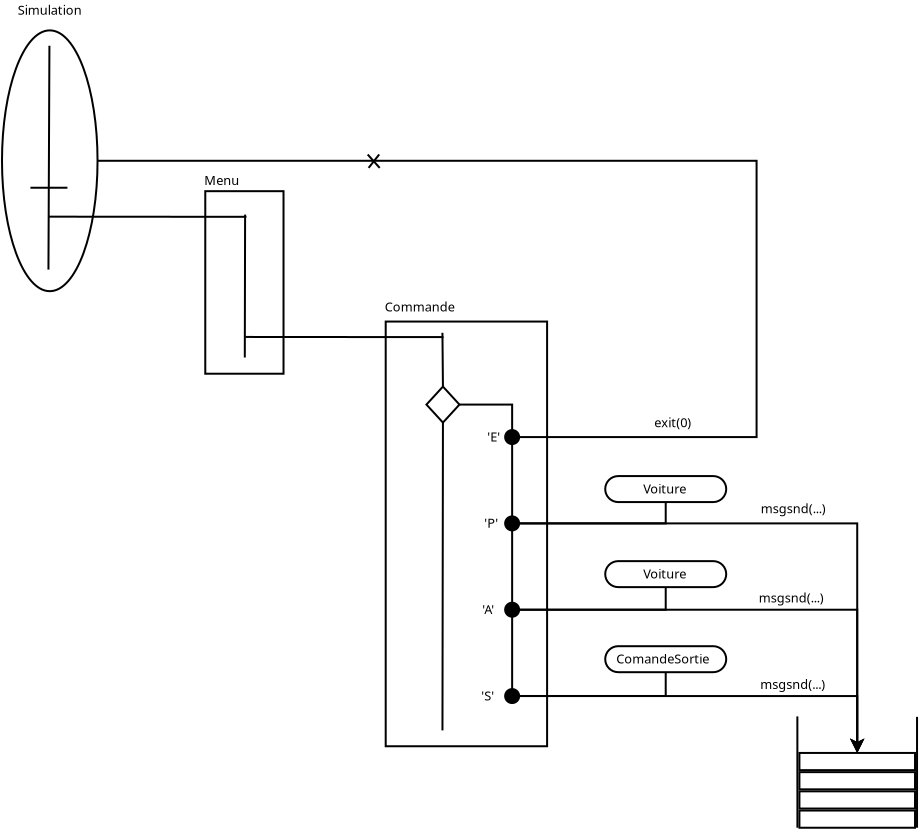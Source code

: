 <?xml version="1.0" encoding="UTF-8"?>
<dia:diagram xmlns:dia="http://www.lysator.liu.se/~alla/dia/">
  <dia:layer name="Arrière-plan" visible="true" active="true">
    <dia:object type="Standard - Box" version="0" id="O0">
      <dia:attribute name="obj_pos">
        <dia:point val="38.764,21.491"/>
      </dia:attribute>
      <dia:attribute name="obj_bb">
        <dia:rectangle val="38.714,21.442;46.885,42.777"/>
      </dia:attribute>
      <dia:attribute name="elem_corner">
        <dia:point val="38.764,21.491"/>
      </dia:attribute>
      <dia:attribute name="elem_width">
        <dia:real val="8.07"/>
      </dia:attribute>
      <dia:attribute name="elem_height">
        <dia:real val="21.235"/>
      </dia:attribute>
      <dia:attribute name="show_background">
        <dia:boolean val="true"/>
      </dia:attribute>
    </dia:object>
    <dia:object type="Standard - Box" version="0" id="O1">
      <dia:attribute name="obj_pos">
        <dia:point val="29.743,14.972"/>
      </dia:attribute>
      <dia:attribute name="obj_bb">
        <dia:rectangle val="29.693,14.922;33.705,24.149"/>
      </dia:attribute>
      <dia:attribute name="elem_corner">
        <dia:point val="29.743,14.972"/>
      </dia:attribute>
      <dia:attribute name="elem_width">
        <dia:real val="3.912"/>
      </dia:attribute>
      <dia:attribute name="elem_height">
        <dia:real val="9.127"/>
      </dia:attribute>
      <dia:attribute name="show_background">
        <dia:boolean val="true"/>
      </dia:attribute>
    </dia:object>
    <dia:object type="Standard - Ellipse" version="0" id="O2">
      <dia:attribute name="obj_pos">
        <dia:point val="19.579,6.932"/>
      </dia:attribute>
      <dia:attribute name="obj_bb">
        <dia:rectangle val="19.529,6.882;24.406,20.022"/>
      </dia:attribute>
      <dia:attribute name="elem_corner">
        <dia:point val="19.579,6.932"/>
      </dia:attribute>
      <dia:attribute name="elem_width">
        <dia:real val="4.777"/>
      </dia:attribute>
      <dia:attribute name="elem_height">
        <dia:real val="13.04"/>
      </dia:attribute>
    </dia:object>
    <dia:object type="Standard - Text" version="1" id="O3">
      <dia:attribute name="obj_pos">
        <dia:point val="21.968,6.148"/>
      </dia:attribute>
      <dia:attribute name="obj_bb">
        <dia:rectangle val="20.264,5.553;23.671,6.301"/>
      </dia:attribute>
      <dia:attribute name="text">
        <dia:composite type="text">
          <dia:attribute name="string">
            <dia:string>#Simulation#</dia:string>
          </dia:attribute>
          <dia:attribute name="font">
            <dia:font family="sans" style="0" name="Helvetica"/>
          </dia:attribute>
          <dia:attribute name="height">
            <dia:real val="0.8"/>
          </dia:attribute>
          <dia:attribute name="pos">
            <dia:point val="21.968,6.148"/>
          </dia:attribute>
          <dia:attribute name="color">
            <dia:color val="#000000"/>
          </dia:attribute>
          <dia:attribute name="alignment">
            <dia:enum val="1"/>
          </dia:attribute>
        </dia:composite>
      </dia:attribute>
      <dia:attribute name="valign">
        <dia:enum val="3"/>
      </dia:attribute>
    </dia:object>
    <dia:object type="Standard - Line" version="0" id="O4">
      <dia:attribute name="obj_pos">
        <dia:point val="21.95,7.7"/>
      </dia:attribute>
      <dia:attribute name="obj_bb">
        <dia:rectangle val="21.851,7.65;22.0,18.942"/>
      </dia:attribute>
      <dia:attribute name="conn_endpoints">
        <dia:point val="21.95,7.7"/>
        <dia:point val="21.901,18.892"/>
      </dia:attribute>
      <dia:attribute name="numcp">
        <dia:int val="1"/>
      </dia:attribute>
    </dia:object>
    <dia:object type="Standard - Line" version="0" id="O5">
      <dia:attribute name="obj_pos">
        <dia:point val="21,14.8"/>
      </dia:attribute>
      <dia:attribute name="obj_bb">
        <dia:rectangle val="20.95,14.75;22.9,14.85"/>
      </dia:attribute>
      <dia:attribute name="conn_endpoints">
        <dia:point val="21,14.8"/>
        <dia:point val="22.85,14.8"/>
      </dia:attribute>
      <dia:attribute name="numcp">
        <dia:int val="1"/>
      </dia:attribute>
    </dia:object>
    <dia:object type="Standard - Line" version="0" id="O6">
      <dia:attribute name="obj_pos">
        <dia:point val="21.886,16.247"/>
      </dia:attribute>
      <dia:attribute name="obj_bb">
        <dia:rectangle val="21.836,16.197;31.851,16.304"/>
      </dia:attribute>
      <dia:attribute name="conn_endpoints">
        <dia:point val="21.886,16.247"/>
        <dia:point val="31.801,16.254"/>
      </dia:attribute>
      <dia:attribute name="numcp">
        <dia:int val="1"/>
      </dia:attribute>
    </dia:object>
    <dia:object type="Standard - Line" version="0" id="O7">
      <dia:attribute name="obj_pos">
        <dia:point val="31.734,16.143"/>
      </dia:attribute>
      <dia:attribute name="obj_bb">
        <dia:rectangle val="31.669,16.093;31.784,23.34"/>
      </dia:attribute>
      <dia:attribute name="conn_endpoints">
        <dia:point val="31.734,16.143"/>
        <dia:point val="31.719,23.29"/>
      </dia:attribute>
      <dia:attribute name="numcp">
        <dia:int val="1"/>
      </dia:attribute>
    </dia:object>
    <dia:object type="Standard - Text" version="1" id="O8">
      <dia:attribute name="obj_pos">
        <dia:point val="29.693,14.667"/>
      </dia:attribute>
      <dia:attribute name="obj_bb">
        <dia:rectangle val="29.693,14.072;31.45,14.82"/>
      </dia:attribute>
      <dia:attribute name="text">
        <dia:composite type="text">
          <dia:attribute name="string">
            <dia:string>#Menu#</dia:string>
          </dia:attribute>
          <dia:attribute name="font">
            <dia:font family="sans" style="0" name="Helvetica"/>
          </dia:attribute>
          <dia:attribute name="height">
            <dia:real val="0.8"/>
          </dia:attribute>
          <dia:attribute name="pos">
            <dia:point val="29.693,14.667"/>
          </dia:attribute>
          <dia:attribute name="color">
            <dia:color val="#000000"/>
          </dia:attribute>
          <dia:attribute name="alignment">
            <dia:enum val="0"/>
          </dia:attribute>
        </dia:composite>
      </dia:attribute>
      <dia:attribute name="valign">
        <dia:enum val="3"/>
      </dia:attribute>
    </dia:object>
    <dia:object type="Standard - Line" version="0" id="O9">
      <dia:attribute name="obj_pos">
        <dia:point val="31.74,22.261"/>
      </dia:attribute>
      <dia:attribute name="obj_bb">
        <dia:rectangle val="31.69,22.211;41.705,22.318"/>
      </dia:attribute>
      <dia:attribute name="conn_endpoints">
        <dia:point val="31.74,22.261"/>
        <dia:point val="41.655,22.268"/>
      </dia:attribute>
      <dia:attribute name="numcp">
        <dia:int val="1"/>
      </dia:attribute>
    </dia:object>
    <dia:object type="Standard - ZigZagLine" version="1" id="O10">
      <dia:attribute name="obj_pos">
        <dia:point val="45.436,27.267"/>
      </dia:attribute>
      <dia:attribute name="obj_bb">
        <dia:rectangle val="24.306,13.402;57.358,27.317"/>
      </dia:attribute>
      <dia:attribute name="orth_points">
        <dia:point val="45.436,27.267"/>
        <dia:point val="57.308,27.267"/>
        <dia:point val="57.308,13.452"/>
        <dia:point val="24.356,13.452"/>
      </dia:attribute>
      <dia:attribute name="orth_orient">
        <dia:enum val="0"/>
        <dia:enum val="1"/>
        <dia:enum val="0"/>
      </dia:attribute>
      <dia:attribute name="autorouting">
        <dia:boolean val="false"/>
      </dia:attribute>
      <dia:connections>
        <dia:connection handle="0" to="O36" connection="3"/>
        <dia:connection handle="1" to="O2" connection="4"/>
      </dia:connections>
    </dia:object>
    <dia:object type="Standard - Line" version="0" id="O11">
      <dia:attribute name="obj_pos">
        <dia:point val="37.909,13.807"/>
      </dia:attribute>
      <dia:attribute name="obj_bb">
        <dia:rectangle val="37.839,13.066;38.51,13.878"/>
      </dia:attribute>
      <dia:attribute name="conn_endpoints">
        <dia:point val="37.909,13.807"/>
        <dia:point val="38.439,13.136"/>
      </dia:attribute>
      <dia:attribute name="numcp">
        <dia:int val="1"/>
      </dia:attribute>
    </dia:object>
    <dia:object type="Standard - Line" version="0" id="O12">
      <dia:attribute name="obj_pos">
        <dia:point val="38.464,13.809"/>
      </dia:attribute>
      <dia:attribute name="obj_bb">
        <dia:rectangle val="37.793,13.067;38.535,13.88"/>
      </dia:attribute>
      <dia:attribute name="conn_endpoints">
        <dia:point val="38.464,13.809"/>
        <dia:point val="37.863,13.138"/>
      </dia:attribute>
      <dia:attribute name="numcp">
        <dia:int val="1"/>
      </dia:attribute>
    </dia:object>
    <dia:object type="Standard - Text" version="1" id="O13">
      <dia:attribute name="obj_pos">
        <dia:point val="38.714,20.982"/>
      </dia:attribute>
      <dia:attribute name="obj_bb">
        <dia:rectangle val="38.714,20.387;42.399,21.135"/>
      </dia:attribute>
      <dia:attribute name="text">
        <dia:composite type="text">
          <dia:attribute name="string">
            <dia:string>#Commande#</dia:string>
          </dia:attribute>
          <dia:attribute name="font">
            <dia:font family="sans" style="0" name="Helvetica"/>
          </dia:attribute>
          <dia:attribute name="height">
            <dia:real val="0.8"/>
          </dia:attribute>
          <dia:attribute name="pos">
            <dia:point val="38.714,20.982"/>
          </dia:attribute>
          <dia:attribute name="color">
            <dia:color val="#000000"/>
          </dia:attribute>
          <dia:attribute name="alignment">
            <dia:enum val="0"/>
          </dia:attribute>
        </dia:composite>
      </dia:attribute>
      <dia:attribute name="valign">
        <dia:enum val="3"/>
      </dia:attribute>
    </dia:object>
    <dia:group>
      <dia:object type="Standard - Line" version="0" id="O14">
        <dia:attribute name="obj_pos">
          <dia:point val="59.347,41.233"/>
        </dia:attribute>
        <dia:attribute name="obj_bb">
          <dia:rectangle val="59.297,41.183;59.4,46.85"/>
        </dia:attribute>
        <dia:attribute name="conn_endpoints">
          <dia:point val="59.347,41.233"/>
          <dia:point val="59.35,46.8"/>
        </dia:attribute>
        <dia:attribute name="numcp">
          <dia:int val="1"/>
        </dia:attribute>
      </dia:object>
      <dia:object type="Standard - Line" version="0" id="O15">
        <dia:attribute name="obj_pos">
          <dia:point val="65.331,41.256"/>
        </dia:attribute>
        <dia:attribute name="obj_bb">
          <dia:rectangle val="65.28,41.206;65.381,46.85"/>
        </dia:attribute>
        <dia:attribute name="conn_endpoints">
          <dia:point val="65.331,41.256"/>
          <dia:point val="65.33,46.8"/>
        </dia:attribute>
        <dia:attribute name="numcp">
          <dia:int val="1"/>
        </dia:attribute>
      </dia:object>
      <dia:group>
        <dia:object type="Standard - Box" version="0" id="O16">
          <dia:attribute name="obj_pos">
            <dia:point val="59.45,43.06"/>
          </dia:attribute>
          <dia:attribute name="obj_bb">
            <dia:rectangle val="59.4,43.01;65.28,43.97"/>
          </dia:attribute>
          <dia:attribute name="elem_corner">
            <dia:point val="59.45,43.06"/>
          </dia:attribute>
          <dia:attribute name="elem_width">
            <dia:real val="5.78"/>
          </dia:attribute>
          <dia:attribute name="elem_height">
            <dia:real val="0.86"/>
          </dia:attribute>
          <dia:attribute name="show_background">
            <dia:boolean val="true"/>
          </dia:attribute>
        </dia:object>
        <dia:object type="Standard - Box" version="0" id="O17">
          <dia:attribute name="obj_pos">
            <dia:point val="59.45,44.02"/>
          </dia:attribute>
          <dia:attribute name="obj_bb">
            <dia:rectangle val="59.4,43.97;65.28,44.93"/>
          </dia:attribute>
          <dia:attribute name="elem_corner">
            <dia:point val="59.45,44.02"/>
          </dia:attribute>
          <dia:attribute name="elem_width">
            <dia:real val="5.78"/>
          </dia:attribute>
          <dia:attribute name="elem_height">
            <dia:real val="0.86"/>
          </dia:attribute>
          <dia:attribute name="show_background">
            <dia:boolean val="true"/>
          </dia:attribute>
        </dia:object>
        <dia:object type="Standard - Box" version="0" id="O18">
          <dia:attribute name="obj_pos">
            <dia:point val="59.45,44.98"/>
          </dia:attribute>
          <dia:attribute name="obj_bb">
            <dia:rectangle val="59.4,44.93;65.28,45.89"/>
          </dia:attribute>
          <dia:attribute name="elem_corner">
            <dia:point val="59.45,44.98"/>
          </dia:attribute>
          <dia:attribute name="elem_width">
            <dia:real val="5.78"/>
          </dia:attribute>
          <dia:attribute name="elem_height">
            <dia:real val="0.86"/>
          </dia:attribute>
          <dia:attribute name="show_background">
            <dia:boolean val="true"/>
          </dia:attribute>
        </dia:object>
        <dia:object type="Standard - Box" version="0" id="O19">
          <dia:attribute name="obj_pos">
            <dia:point val="59.45,45.94"/>
          </dia:attribute>
          <dia:attribute name="obj_bb">
            <dia:rectangle val="59.4,45.89;65.28,46.85"/>
          </dia:attribute>
          <dia:attribute name="elem_corner">
            <dia:point val="59.45,45.94"/>
          </dia:attribute>
          <dia:attribute name="elem_width">
            <dia:real val="5.78"/>
          </dia:attribute>
          <dia:attribute name="elem_height">
            <dia:real val="0.86"/>
          </dia:attribute>
          <dia:attribute name="show_background">
            <dia:boolean val="true"/>
          </dia:attribute>
        </dia:object>
      </dia:group>
    </dia:group>
    <dia:object type="Geometric - Diamond" version="1" id="O20">
      <dia:attribute name="obj_pos">
        <dia:point val="40.801,24.742"/>
      </dia:attribute>
      <dia:attribute name="obj_bb">
        <dia:rectangle val="40.733,24.668;42.519,26.616"/>
      </dia:attribute>
      <dia:attribute name="meta">
        <dia:composite type="dict"/>
      </dia:attribute>
      <dia:attribute name="elem_corner">
        <dia:point val="40.801,24.742"/>
      </dia:attribute>
      <dia:attribute name="elem_width">
        <dia:real val="1.65"/>
      </dia:attribute>
      <dia:attribute name="elem_height">
        <dia:real val="1.8"/>
      </dia:attribute>
      <dia:attribute name="line_width">
        <dia:real val="0.1"/>
      </dia:attribute>
      <dia:attribute name="line_colour">
        <dia:color val="#000000"/>
      </dia:attribute>
      <dia:attribute name="fill_colour">
        <dia:color val="#ffffff"/>
      </dia:attribute>
      <dia:attribute name="show_background">
        <dia:boolean val="true"/>
      </dia:attribute>
      <dia:attribute name="line_style">
        <dia:enum val="0"/>
        <dia:real val="1"/>
      </dia:attribute>
      <dia:attribute name="flip_horizontal">
        <dia:boolean val="false"/>
      </dia:attribute>
      <dia:attribute name="flip_vertical">
        <dia:boolean val="false"/>
      </dia:attribute>
      <dia:attribute name="subscale">
        <dia:real val="1"/>
      </dia:attribute>
    </dia:object>
    <dia:object type="Standard - Line" version="0" id="O21">
      <dia:attribute name="obj_pos">
        <dia:point val="41.626,24.742"/>
      </dia:attribute>
      <dia:attribute name="obj_bb">
        <dia:rectangle val="41.551,22.004;41.677,24.792"/>
      </dia:attribute>
      <dia:attribute name="conn_endpoints">
        <dia:point val="41.626,24.742"/>
        <dia:point val="41.601,22.054"/>
      </dia:attribute>
      <dia:attribute name="numcp">
        <dia:int val="1"/>
      </dia:attribute>
      <dia:connections>
        <dia:connection handle="0" to="O20" connection="5"/>
      </dia:connections>
    </dia:object>
    <dia:object type="Standard - Line" version="0" id="O22">
      <dia:attribute name="obj_pos">
        <dia:point val="41.602,41.932"/>
      </dia:attribute>
      <dia:attribute name="obj_bb">
        <dia:rectangle val="41.552,26.492;41.676,41.982"/>
      </dia:attribute>
      <dia:attribute name="conn_endpoints">
        <dia:point val="41.602,41.932"/>
        <dia:point val="41.626,26.542"/>
      </dia:attribute>
      <dia:attribute name="numcp">
        <dia:int val="1"/>
      </dia:attribute>
      <dia:connections>
        <dia:connection handle="1" to="O20" connection="6"/>
      </dia:connections>
    </dia:object>
    <dia:object type="Standard - ZigZagLine" version="1" id="O23">
      <dia:attribute name="obj_pos">
        <dia:point val="42.451,25.642"/>
      </dia:attribute>
      <dia:attribute name="obj_bb">
        <dia:rectangle val="42.401,25.592;45.136,26.967"/>
      </dia:attribute>
      <dia:attribute name="orth_points">
        <dia:point val="42.451,25.642"/>
        <dia:point val="45.086,25.642"/>
        <dia:point val="45.086,26.917"/>
        <dia:point val="45.086,26.917"/>
      </dia:attribute>
      <dia:attribute name="orth_orient">
        <dia:enum val="0"/>
        <dia:enum val="1"/>
        <dia:enum val="0"/>
      </dia:attribute>
      <dia:attribute name="autorouting">
        <dia:boolean val="false"/>
      </dia:attribute>
      <dia:connections>
        <dia:connection handle="0" to="O20" connection="7"/>
      </dia:connections>
    </dia:object>
    <dia:object type="Standard - Line" version="0" id="O24">
      <dia:attribute name="obj_pos">
        <dia:point val="45.086,31.233"/>
      </dia:attribute>
      <dia:attribute name="obj_bb">
        <dia:rectangle val="45.036,27.567;45.136,31.283"/>
      </dia:attribute>
      <dia:attribute name="conn_endpoints">
        <dia:point val="45.086,31.233"/>
        <dia:point val="45.086,27.617"/>
      </dia:attribute>
      <dia:attribute name="numcp">
        <dia:int val="1"/>
      </dia:attribute>
    </dia:object>
    <dia:object type="Standard - Line" version="0" id="O25">
      <dia:attribute name="obj_pos">
        <dia:point val="45.086,35.549"/>
      </dia:attribute>
      <dia:attribute name="obj_bb">
        <dia:rectangle val="45.036,31.883;45.136,35.599"/>
      </dia:attribute>
      <dia:attribute name="conn_endpoints">
        <dia:point val="45.086,35.549"/>
        <dia:point val="45.086,31.933"/>
      </dia:attribute>
      <dia:attribute name="numcp">
        <dia:int val="1"/>
      </dia:attribute>
    </dia:object>
    <dia:object type="Standard - Line" version="0" id="O26">
      <dia:attribute name="obj_pos">
        <dia:point val="45.086,39.866"/>
      </dia:attribute>
      <dia:attribute name="obj_bb">
        <dia:rectangle val="45.036,36.199;45.136,39.916"/>
      </dia:attribute>
      <dia:attribute name="conn_endpoints">
        <dia:point val="45.086,39.866"/>
        <dia:point val="45.086,36.249"/>
      </dia:attribute>
      <dia:attribute name="numcp">
        <dia:int val="1"/>
      </dia:attribute>
    </dia:object>
    <dia:object type="Standard - ZigZagLine" version="1" id="O27">
      <dia:attribute name="obj_pos">
        <dia:point val="45.436,31.583"/>
      </dia:attribute>
      <dia:attribute name="obj_bb">
        <dia:rectangle val="45.386,31.533;62.702,43.172"/>
      </dia:attribute>
      <dia:attribute name="orth_points">
        <dia:point val="45.436,31.583"/>
        <dia:point val="62.34,31.583"/>
        <dia:point val="62.34,43.06"/>
      </dia:attribute>
      <dia:attribute name="orth_orient">
        <dia:enum val="0"/>
        <dia:enum val="1"/>
      </dia:attribute>
      <dia:attribute name="autorouting">
        <dia:boolean val="true"/>
      </dia:attribute>
      <dia:attribute name="end_arrow">
        <dia:enum val="22"/>
      </dia:attribute>
      <dia:attribute name="end_arrow_length">
        <dia:real val="0.5"/>
      </dia:attribute>
      <dia:attribute name="end_arrow_width">
        <dia:real val="0.5"/>
      </dia:attribute>
    </dia:object>
    <dia:object type="Standard - ZigZagLine" version="1" id="O28">
      <dia:attribute name="obj_pos">
        <dia:point val="45.436,35.899"/>
      </dia:attribute>
      <dia:attribute name="obj_bb">
        <dia:rectangle val="45.386,35.849;62.702,43.172"/>
      </dia:attribute>
      <dia:attribute name="orth_points">
        <dia:point val="45.436,35.899"/>
        <dia:point val="62.34,35.899"/>
        <dia:point val="62.34,43.06"/>
      </dia:attribute>
      <dia:attribute name="orth_orient">
        <dia:enum val="0"/>
        <dia:enum val="1"/>
      </dia:attribute>
      <dia:attribute name="autorouting">
        <dia:boolean val="true"/>
      </dia:attribute>
      <dia:attribute name="end_arrow">
        <dia:enum val="22"/>
      </dia:attribute>
      <dia:attribute name="end_arrow_length">
        <dia:real val="0.5"/>
      </dia:attribute>
      <dia:attribute name="end_arrow_width">
        <dia:real val="0.5"/>
      </dia:attribute>
    </dia:object>
    <dia:object type="Standard - ZigZagLine" version="1" id="O29">
      <dia:attribute name="obj_pos">
        <dia:point val="45.436,40.216"/>
      </dia:attribute>
      <dia:attribute name="obj_bb">
        <dia:rectangle val="45.386,40.166;62.702,43.172"/>
      </dia:attribute>
      <dia:attribute name="orth_points">
        <dia:point val="45.436,40.216"/>
        <dia:point val="62.34,40.216"/>
        <dia:point val="62.34,43.06"/>
      </dia:attribute>
      <dia:attribute name="orth_orient">
        <dia:enum val="0"/>
        <dia:enum val="1"/>
      </dia:attribute>
      <dia:attribute name="autorouting">
        <dia:boolean val="true"/>
      </dia:attribute>
      <dia:attribute name="end_arrow">
        <dia:enum val="22"/>
      </dia:attribute>
      <dia:attribute name="end_arrow_length">
        <dia:real val="0.5"/>
      </dia:attribute>
      <dia:attribute name="end_arrow_width">
        <dia:real val="0.5"/>
      </dia:attribute>
    </dia:object>
    <dia:object type="Standard - Box" version="0" id="O30">
      <dia:attribute name="obj_pos">
        <dia:point val="49.74,29.217"/>
      </dia:attribute>
      <dia:attribute name="obj_bb">
        <dia:rectangle val="49.69,29.167;55.84,30.567"/>
      </dia:attribute>
      <dia:attribute name="elem_corner">
        <dia:point val="49.74,29.217"/>
      </dia:attribute>
      <dia:attribute name="elem_width">
        <dia:real val="6.05"/>
      </dia:attribute>
      <dia:attribute name="elem_height">
        <dia:real val="1.3"/>
      </dia:attribute>
      <dia:attribute name="border_width">
        <dia:real val="0.1"/>
      </dia:attribute>
      <dia:attribute name="show_background">
        <dia:boolean val="true"/>
      </dia:attribute>
      <dia:attribute name="corner_radius">
        <dia:real val="5"/>
      </dia:attribute>
    </dia:object>
    <dia:object type="Standard - Box" version="0" id="O31">
      <dia:attribute name="obj_pos">
        <dia:point val="49.74,33.469"/>
      </dia:attribute>
      <dia:attribute name="obj_bb">
        <dia:rectangle val="49.69,33.419;55.84,34.819"/>
      </dia:attribute>
      <dia:attribute name="elem_corner">
        <dia:point val="49.74,33.469"/>
      </dia:attribute>
      <dia:attribute name="elem_width">
        <dia:real val="6.05"/>
      </dia:attribute>
      <dia:attribute name="elem_height">
        <dia:real val="1.3"/>
      </dia:attribute>
      <dia:attribute name="border_width">
        <dia:real val="0.1"/>
      </dia:attribute>
      <dia:attribute name="show_background">
        <dia:boolean val="true"/>
      </dia:attribute>
      <dia:attribute name="corner_radius">
        <dia:real val="5"/>
      </dia:attribute>
    </dia:object>
    <dia:object type="Standard - Box" version="0" id="O32">
      <dia:attribute name="obj_pos">
        <dia:point val="49.74,37.722"/>
      </dia:attribute>
      <dia:attribute name="obj_bb">
        <dia:rectangle val="49.69,37.672;55.84,39.072"/>
      </dia:attribute>
      <dia:attribute name="elem_corner">
        <dia:point val="49.74,37.722"/>
      </dia:attribute>
      <dia:attribute name="elem_width">
        <dia:real val="6.05"/>
      </dia:attribute>
      <dia:attribute name="elem_height">
        <dia:real val="1.3"/>
      </dia:attribute>
      <dia:attribute name="border_width">
        <dia:real val="0.1"/>
      </dia:attribute>
      <dia:attribute name="show_background">
        <dia:boolean val="true"/>
      </dia:attribute>
      <dia:attribute name="corner_radius">
        <dia:real val="5"/>
      </dia:attribute>
    </dia:object>
    <dia:object type="Standard - ZigZagLine" version="1" id="O33">
      <dia:attribute name="obj_pos">
        <dia:point val="45.436,40.216"/>
      </dia:attribute>
      <dia:attribute name="obj_bb">
        <dia:rectangle val="45.386,38.972;52.815,40.266"/>
      </dia:attribute>
      <dia:attribute name="orth_points">
        <dia:point val="45.436,40.216"/>
        <dia:point val="45.436,40.212"/>
        <dia:point val="52.765,40.212"/>
        <dia:point val="52.765,39.022"/>
      </dia:attribute>
      <dia:attribute name="orth_orient">
        <dia:enum val="1"/>
        <dia:enum val="0"/>
        <dia:enum val="1"/>
      </dia:attribute>
      <dia:attribute name="autorouting">
        <dia:boolean val="false"/>
      </dia:attribute>
      <dia:connections>
        <dia:connection handle="1" to="O32" connection="6"/>
      </dia:connections>
    </dia:object>
    <dia:object type="Standard - ZigZagLine" version="1" id="O34">
      <dia:attribute name="obj_pos">
        <dia:point val="45.436,35.899"/>
      </dia:attribute>
      <dia:attribute name="obj_bb">
        <dia:rectangle val="45.386,34.719;52.815,35.949"/>
      </dia:attribute>
      <dia:attribute name="orth_points">
        <dia:point val="45.436,35.899"/>
        <dia:point val="52.765,35.899"/>
        <dia:point val="52.765,34.769"/>
      </dia:attribute>
      <dia:attribute name="orth_orient">
        <dia:enum val="0"/>
        <dia:enum val="1"/>
      </dia:attribute>
      <dia:attribute name="autorouting">
        <dia:boolean val="true"/>
      </dia:attribute>
      <dia:connections>
        <dia:connection handle="1" to="O31" connection="6"/>
      </dia:connections>
    </dia:object>
    <dia:object type="Standard - ZigZagLine" version="1" id="O35">
      <dia:attribute name="obj_pos">
        <dia:point val="45.436,31.583"/>
      </dia:attribute>
      <dia:attribute name="obj_bb">
        <dia:rectangle val="45.386,30.467;52.815,31.633"/>
      </dia:attribute>
      <dia:attribute name="orth_points">
        <dia:point val="45.436,31.583"/>
        <dia:point val="52.765,31.583"/>
        <dia:point val="52.765,30.517"/>
      </dia:attribute>
      <dia:attribute name="orth_orient">
        <dia:enum val="0"/>
        <dia:enum val="1"/>
      </dia:attribute>
      <dia:attribute name="autorouting">
        <dia:boolean val="true"/>
      </dia:attribute>
      <dia:connections>
        <dia:connection handle="1" to="O30" connection="6"/>
      </dia:connections>
    </dia:object>
    <dia:group>
      <dia:object type="Geometric - Perfect Circle" version="1" id="O36">
        <dia:attribute name="obj_pos">
          <dia:point val="44.736,26.917"/>
        </dia:attribute>
        <dia:attribute name="obj_bb">
          <dia:rectangle val="44.686,26.867;45.486,27.667"/>
        </dia:attribute>
        <dia:attribute name="meta">
          <dia:composite type="dict"/>
        </dia:attribute>
        <dia:attribute name="elem_corner">
          <dia:point val="44.736,26.917"/>
        </dia:attribute>
        <dia:attribute name="elem_width">
          <dia:real val="0.7"/>
        </dia:attribute>
        <dia:attribute name="elem_height">
          <dia:real val="0.7"/>
        </dia:attribute>
        <dia:attribute name="line_width">
          <dia:real val="0.1"/>
        </dia:attribute>
        <dia:attribute name="line_colour">
          <dia:color val="#000000"/>
        </dia:attribute>
        <dia:attribute name="fill_colour">
          <dia:color val="#000000"/>
        </dia:attribute>
        <dia:attribute name="show_background">
          <dia:boolean val="true"/>
        </dia:attribute>
        <dia:attribute name="line_style">
          <dia:enum val="0"/>
          <dia:real val="1"/>
        </dia:attribute>
        <dia:attribute name="flip_horizontal">
          <dia:boolean val="false"/>
        </dia:attribute>
        <dia:attribute name="flip_vertical">
          <dia:boolean val="false"/>
        </dia:attribute>
        <dia:attribute name="subscale">
          <dia:real val="1"/>
        </dia:attribute>
      </dia:object>
      <dia:object type="Standard - Text" version="1" id="O37">
        <dia:attribute name="obj_pos">
          <dia:point val="43.839,27.488"/>
        </dia:attribute>
        <dia:attribute name="obj_bb">
          <dia:rectangle val="43.839,26.893;44.594,27.64"/>
        </dia:attribute>
        <dia:attribute name="text">
          <dia:composite type="text">
            <dia:attribute name="string">
              <dia:string>#'E'#</dia:string>
            </dia:attribute>
            <dia:attribute name="font">
              <dia:font family="sans" style="0" name="Helvetica"/>
            </dia:attribute>
            <dia:attribute name="height">
              <dia:real val="0.8"/>
            </dia:attribute>
            <dia:attribute name="pos">
              <dia:point val="43.839,27.488"/>
            </dia:attribute>
            <dia:attribute name="color">
              <dia:color val="#000000"/>
            </dia:attribute>
            <dia:attribute name="alignment">
              <dia:enum val="0"/>
            </dia:attribute>
          </dia:composite>
        </dia:attribute>
        <dia:attribute name="valign">
          <dia:enum val="3"/>
        </dia:attribute>
      </dia:object>
    </dia:group>
    <dia:group>
      <dia:object type="Geometric - Perfect Circle" version="1" id="O38">
        <dia:attribute name="obj_pos">
          <dia:point val="44.736,39.866"/>
        </dia:attribute>
        <dia:attribute name="obj_bb">
          <dia:rectangle val="44.686,39.816;45.486,40.616"/>
        </dia:attribute>
        <dia:attribute name="meta">
          <dia:composite type="dict"/>
        </dia:attribute>
        <dia:attribute name="elem_corner">
          <dia:point val="44.736,39.866"/>
        </dia:attribute>
        <dia:attribute name="elem_width">
          <dia:real val="0.7"/>
        </dia:attribute>
        <dia:attribute name="elem_height">
          <dia:real val="0.7"/>
        </dia:attribute>
        <dia:attribute name="line_width">
          <dia:real val="0.1"/>
        </dia:attribute>
        <dia:attribute name="line_colour">
          <dia:color val="#000000"/>
        </dia:attribute>
        <dia:attribute name="fill_colour">
          <dia:color val="#000000"/>
        </dia:attribute>
        <dia:attribute name="show_background">
          <dia:boolean val="true"/>
        </dia:attribute>
        <dia:attribute name="line_style">
          <dia:enum val="0"/>
          <dia:real val="1"/>
        </dia:attribute>
        <dia:attribute name="flip_horizontal">
          <dia:boolean val="false"/>
        </dia:attribute>
        <dia:attribute name="flip_vertical">
          <dia:boolean val="false"/>
        </dia:attribute>
        <dia:attribute name="subscale">
          <dia:real val="1"/>
        </dia:attribute>
      </dia:object>
      <dia:object type="Standard - Text" version="1" id="O39">
        <dia:attribute name="obj_pos">
          <dia:point val="43.539,40.437"/>
        </dia:attribute>
        <dia:attribute name="obj_bb">
          <dia:rectangle val="43.539,39.842;44.296,40.59"/>
        </dia:attribute>
        <dia:attribute name="text">
          <dia:composite type="text">
            <dia:attribute name="string">
              <dia:string>#'S'#</dia:string>
            </dia:attribute>
            <dia:attribute name="font">
              <dia:font family="sans" style="0" name="Helvetica"/>
            </dia:attribute>
            <dia:attribute name="height">
              <dia:real val="0.8"/>
            </dia:attribute>
            <dia:attribute name="pos">
              <dia:point val="43.539,40.437"/>
            </dia:attribute>
            <dia:attribute name="color">
              <dia:color val="#000000"/>
            </dia:attribute>
            <dia:attribute name="alignment">
              <dia:enum val="0"/>
            </dia:attribute>
          </dia:composite>
        </dia:attribute>
        <dia:attribute name="valign">
          <dia:enum val="3"/>
        </dia:attribute>
      </dia:object>
    </dia:group>
    <dia:group>
      <dia:object type="Geometric - Perfect Circle" version="1" id="O40">
        <dia:attribute name="obj_pos">
          <dia:point val="44.736,35.549"/>
        </dia:attribute>
        <dia:attribute name="obj_bb">
          <dia:rectangle val="44.686,35.499;45.486,36.299"/>
        </dia:attribute>
        <dia:attribute name="meta">
          <dia:composite type="dict"/>
        </dia:attribute>
        <dia:attribute name="elem_corner">
          <dia:point val="44.736,35.549"/>
        </dia:attribute>
        <dia:attribute name="elem_width">
          <dia:real val="0.7"/>
        </dia:attribute>
        <dia:attribute name="elem_height">
          <dia:real val="0.7"/>
        </dia:attribute>
        <dia:attribute name="line_width">
          <dia:real val="0.1"/>
        </dia:attribute>
        <dia:attribute name="line_colour">
          <dia:color val="#000000"/>
        </dia:attribute>
        <dia:attribute name="fill_colour">
          <dia:color val="#000000"/>
        </dia:attribute>
        <dia:attribute name="show_background">
          <dia:boolean val="true"/>
        </dia:attribute>
        <dia:attribute name="line_style">
          <dia:enum val="0"/>
          <dia:real val="1"/>
        </dia:attribute>
        <dia:attribute name="flip_horizontal">
          <dia:boolean val="false"/>
        </dia:attribute>
        <dia:attribute name="flip_vertical">
          <dia:boolean val="false"/>
        </dia:attribute>
        <dia:attribute name="subscale">
          <dia:real val="1"/>
        </dia:attribute>
      </dia:object>
      <dia:object type="Standard - Text" version="1" id="O41">
        <dia:attribute name="obj_pos">
          <dia:point val="43.589,36.121"/>
        </dia:attribute>
        <dia:attribute name="obj_bb">
          <dia:rectangle val="43.589,35.526;44.376,36.273"/>
        </dia:attribute>
        <dia:attribute name="text">
          <dia:composite type="text">
            <dia:attribute name="string">
              <dia:string>#'A'#</dia:string>
            </dia:attribute>
            <dia:attribute name="font">
              <dia:font family="sans" style="0" name="Helvetica"/>
            </dia:attribute>
            <dia:attribute name="height">
              <dia:real val="0.8"/>
            </dia:attribute>
            <dia:attribute name="pos">
              <dia:point val="43.589,36.121"/>
            </dia:attribute>
            <dia:attribute name="color">
              <dia:color val="#000000"/>
            </dia:attribute>
            <dia:attribute name="alignment">
              <dia:enum val="0"/>
            </dia:attribute>
          </dia:composite>
        </dia:attribute>
        <dia:attribute name="valign">
          <dia:enum val="3"/>
        </dia:attribute>
      </dia:object>
    </dia:group>
    <dia:group>
      <dia:object type="Geometric - Perfect Circle" version="1" id="O42">
        <dia:attribute name="obj_pos">
          <dia:point val="44.736,31.233"/>
        </dia:attribute>
        <dia:attribute name="obj_bb">
          <dia:rectangle val="44.686,31.183;45.486,31.983"/>
        </dia:attribute>
        <dia:attribute name="meta">
          <dia:composite type="dict"/>
        </dia:attribute>
        <dia:attribute name="elem_corner">
          <dia:point val="44.736,31.233"/>
        </dia:attribute>
        <dia:attribute name="elem_width">
          <dia:real val="0.7"/>
        </dia:attribute>
        <dia:attribute name="elem_height">
          <dia:real val="0.7"/>
        </dia:attribute>
        <dia:attribute name="line_width">
          <dia:real val="0.1"/>
        </dia:attribute>
        <dia:attribute name="line_colour">
          <dia:color val="#000000"/>
        </dia:attribute>
        <dia:attribute name="fill_colour">
          <dia:color val="#000000"/>
        </dia:attribute>
        <dia:attribute name="show_background">
          <dia:boolean val="true"/>
        </dia:attribute>
        <dia:attribute name="line_style">
          <dia:enum val="0"/>
          <dia:real val="1"/>
        </dia:attribute>
        <dia:attribute name="flip_horizontal">
          <dia:boolean val="false"/>
        </dia:attribute>
        <dia:attribute name="flip_vertical">
          <dia:boolean val="false"/>
        </dia:attribute>
        <dia:attribute name="subscale">
          <dia:real val="1"/>
        </dia:attribute>
      </dia:object>
      <dia:object type="Standard - Text" version="1" id="O43">
        <dia:attribute name="obj_pos">
          <dia:point val="43.689,31.804"/>
        </dia:attribute>
        <dia:attribute name="obj_bb">
          <dia:rectangle val="43.689,31.209;44.424,31.957"/>
        </dia:attribute>
        <dia:attribute name="text">
          <dia:composite type="text">
            <dia:attribute name="string">
              <dia:string>#'P'#</dia:string>
            </dia:attribute>
            <dia:attribute name="font">
              <dia:font family="sans" style="0" name="Helvetica"/>
            </dia:attribute>
            <dia:attribute name="height">
              <dia:real val="0.8"/>
            </dia:attribute>
            <dia:attribute name="pos">
              <dia:point val="43.689,31.804"/>
            </dia:attribute>
            <dia:attribute name="color">
              <dia:color val="#000000"/>
            </dia:attribute>
            <dia:attribute name="alignment">
              <dia:enum val="0"/>
            </dia:attribute>
          </dia:composite>
        </dia:attribute>
        <dia:attribute name="valign">
          <dia:enum val="3"/>
        </dia:attribute>
      </dia:object>
    </dia:group>
    <dia:object type="Standard - Text" version="1" id="O44">
      <dia:attribute name="obj_pos">
        <dia:point val="51.637,30.088"/>
      </dia:attribute>
      <dia:attribute name="obj_bb">
        <dia:rectangle val="51.637,29.493;53.892,30.241"/>
      </dia:attribute>
      <dia:attribute name="text">
        <dia:composite type="text">
          <dia:attribute name="string">
            <dia:string>#Voiture#</dia:string>
          </dia:attribute>
          <dia:attribute name="font">
            <dia:font family="sans" style="0" name="Helvetica"/>
          </dia:attribute>
          <dia:attribute name="height">
            <dia:real val="0.8"/>
          </dia:attribute>
          <dia:attribute name="pos">
            <dia:point val="51.637,30.088"/>
          </dia:attribute>
          <dia:attribute name="color">
            <dia:color val="#000000"/>
          </dia:attribute>
          <dia:attribute name="alignment">
            <dia:enum val="0"/>
          </dia:attribute>
        </dia:composite>
      </dia:attribute>
      <dia:attribute name="valign">
        <dia:enum val="3"/>
      </dia:attribute>
    </dia:object>
    <dia:object type="Standard - Text" version="1" id="O45">
      <dia:attribute name="obj_pos">
        <dia:point val="51.637,34.34"/>
      </dia:attribute>
      <dia:attribute name="obj_bb">
        <dia:rectangle val="51.637,33.745;53.892,34.493"/>
      </dia:attribute>
      <dia:attribute name="text">
        <dia:composite type="text">
          <dia:attribute name="string">
            <dia:string>#Voiture#</dia:string>
          </dia:attribute>
          <dia:attribute name="font">
            <dia:font family="sans" style="0" name="Helvetica"/>
          </dia:attribute>
          <dia:attribute name="height">
            <dia:real val="0.8"/>
          </dia:attribute>
          <dia:attribute name="pos">
            <dia:point val="51.637,34.34"/>
          </dia:attribute>
          <dia:attribute name="color">
            <dia:color val="#000000"/>
          </dia:attribute>
          <dia:attribute name="alignment">
            <dia:enum val="0"/>
          </dia:attribute>
        </dia:composite>
      </dia:attribute>
      <dia:attribute name="valign">
        <dia:enum val="3"/>
      </dia:attribute>
    </dia:object>
    <dia:object type="Standard - Text" version="1" id="O46">
      <dia:attribute name="obj_pos">
        <dia:point val="50.291,38.593"/>
      </dia:attribute>
      <dia:attribute name="obj_bb">
        <dia:rectangle val="50.291,37.998;55.239,38.745"/>
      </dia:attribute>
      <dia:attribute name="text">
        <dia:composite type="text">
          <dia:attribute name="string">
            <dia:string>#ComandeSortie#</dia:string>
          </dia:attribute>
          <dia:attribute name="font">
            <dia:font family="sans" style="0" name="Helvetica"/>
          </dia:attribute>
          <dia:attribute name="height">
            <dia:real val="0.8"/>
          </dia:attribute>
          <dia:attribute name="pos">
            <dia:point val="50.291,38.593"/>
          </dia:attribute>
          <dia:attribute name="color">
            <dia:color val="#000000"/>
          </dia:attribute>
          <dia:attribute name="alignment">
            <dia:enum val="0"/>
          </dia:attribute>
        </dia:composite>
      </dia:attribute>
      <dia:attribute name="valign">
        <dia:enum val="3"/>
      </dia:attribute>
    </dia:object>
    <dia:object type="Standard - Text" version="1" id="O47">
      <dia:attribute name="obj_pos">
        <dia:point val="57.488,39.867"/>
      </dia:attribute>
      <dia:attribute name="obj_bb">
        <dia:rectangle val="57.488,39.272;61.103,40.019"/>
      </dia:attribute>
      <dia:attribute name="text">
        <dia:composite type="text">
          <dia:attribute name="string">
            <dia:string>#msgsnd(...)#</dia:string>
          </dia:attribute>
          <dia:attribute name="font">
            <dia:font family="sans" style="0" name="Helvetica"/>
          </dia:attribute>
          <dia:attribute name="height">
            <dia:real val="0.8"/>
          </dia:attribute>
          <dia:attribute name="pos">
            <dia:point val="57.488,39.867"/>
          </dia:attribute>
          <dia:attribute name="color">
            <dia:color val="#000000"/>
          </dia:attribute>
          <dia:attribute name="alignment">
            <dia:enum val="0"/>
          </dia:attribute>
        </dia:composite>
      </dia:attribute>
      <dia:attribute name="valign">
        <dia:enum val="3"/>
      </dia:attribute>
    </dia:object>
    <dia:object type="Standard - Text" version="1" id="O48">
      <dia:attribute name="obj_pos">
        <dia:point val="57.411,35.532"/>
      </dia:attribute>
      <dia:attribute name="obj_bb">
        <dia:rectangle val="57.411,34.937;61.026,35.685"/>
      </dia:attribute>
      <dia:attribute name="text">
        <dia:composite type="text">
          <dia:attribute name="string">
            <dia:string>#msgsnd(...)#</dia:string>
          </dia:attribute>
          <dia:attribute name="font">
            <dia:font family="sans" style="0" name="Helvetica"/>
          </dia:attribute>
          <dia:attribute name="height">
            <dia:real val="0.8"/>
          </dia:attribute>
          <dia:attribute name="pos">
            <dia:point val="57.411,35.532"/>
          </dia:attribute>
          <dia:attribute name="color">
            <dia:color val="#000000"/>
          </dia:attribute>
          <dia:attribute name="alignment">
            <dia:enum val="0"/>
          </dia:attribute>
        </dia:composite>
      </dia:attribute>
      <dia:attribute name="valign">
        <dia:enum val="3"/>
      </dia:attribute>
    </dia:object>
    <dia:object type="Standard - Text" version="1" id="O49">
      <dia:attribute name="obj_pos">
        <dia:point val="57.512,31.079"/>
      </dia:attribute>
      <dia:attribute name="obj_bb">
        <dia:rectangle val="57.493,30.465;61.127,31.269"/>
      </dia:attribute>
      <dia:attribute name="text">
        <dia:composite type="text">
          <dia:attribute name="string">
            <dia:string>#msgsnd(...)#</dia:string>
          </dia:attribute>
          <dia:attribute name="font">
            <dia:font family="sans" style="0" name="Helvetica"/>
          </dia:attribute>
          <dia:attribute name="height">
            <dia:real val="0.8"/>
          </dia:attribute>
          <dia:attribute name="pos">
            <dia:point val="57.512,31.079"/>
          </dia:attribute>
          <dia:attribute name="color">
            <dia:color val="#000000"/>
          </dia:attribute>
          <dia:attribute name="alignment">
            <dia:enum val="0"/>
          </dia:attribute>
        </dia:composite>
      </dia:attribute>
      <dia:attribute name="valign">
        <dia:enum val="3"/>
      </dia:attribute>
    </dia:object>
    <dia:object type="Standard - Text" version="1" id="O50">
      <dia:attribute name="obj_pos">
        <dia:point val="52.196,26.77"/>
      </dia:attribute>
      <dia:attribute name="obj_bb">
        <dia:rectangle val="52.196,26.175;54.296,26.923"/>
      </dia:attribute>
      <dia:attribute name="text">
        <dia:composite type="text">
          <dia:attribute name="string">
            <dia:string>#exit(0)#</dia:string>
          </dia:attribute>
          <dia:attribute name="font">
            <dia:font family="sans" style="0" name="Helvetica"/>
          </dia:attribute>
          <dia:attribute name="height">
            <dia:real val="0.8"/>
          </dia:attribute>
          <dia:attribute name="pos">
            <dia:point val="52.196,26.77"/>
          </dia:attribute>
          <dia:attribute name="color">
            <dia:color val="#000000"/>
          </dia:attribute>
          <dia:attribute name="alignment">
            <dia:enum val="0"/>
          </dia:attribute>
        </dia:composite>
      </dia:attribute>
      <dia:attribute name="valign">
        <dia:enum val="3"/>
      </dia:attribute>
    </dia:object>
  </dia:layer>
</dia:diagram>
